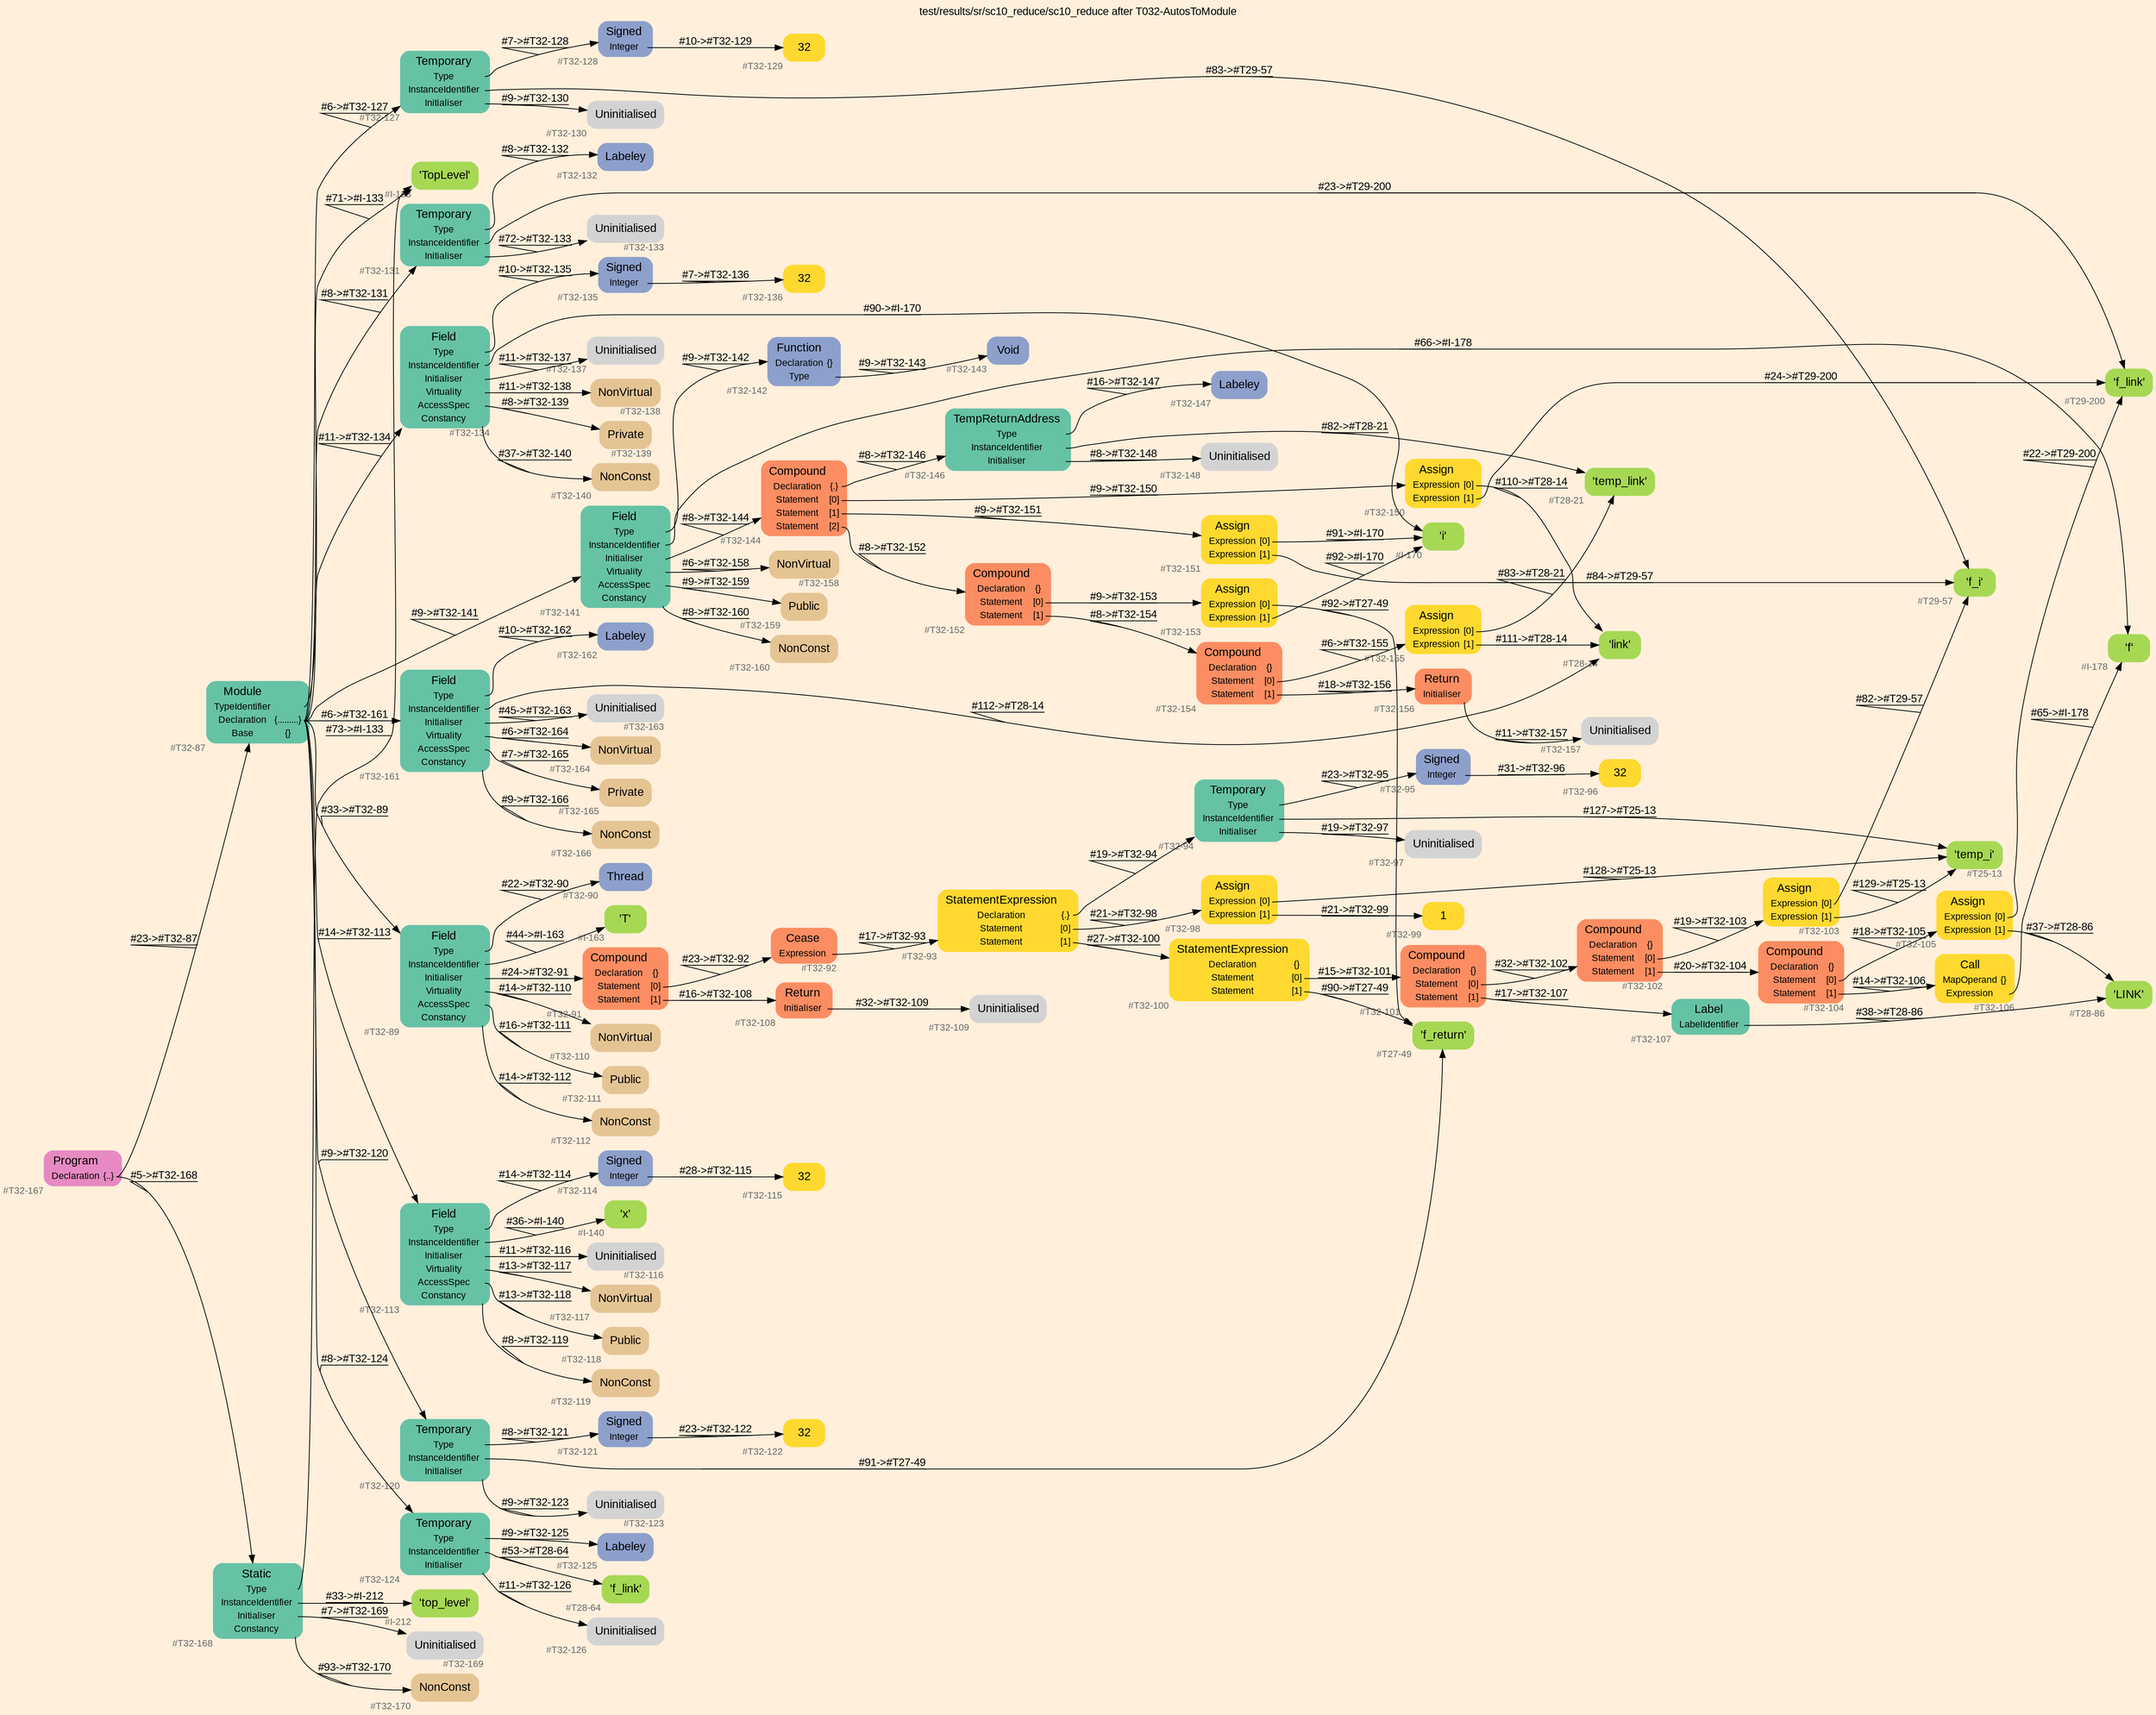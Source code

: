 digraph "test/results/sr/sc10_reduce/sc10_reduce after T032-AutosToModule" {
label = "test/results/sr/sc10_reduce/sc10_reduce after T032-AutosToModule"
labelloc = t
graph [
    rankdir = "LR"
    ranksep = 0.3
    bgcolor = antiquewhite1
    color = black
    fontcolor = black
    fontname = "Arial"
];
node [
    fontname = "Arial"
];
edge [
    fontname = "Arial"
];

// -------------------- node figure --------------------
// -------- block #T32-167 ----------
"#T32-167" [
    fillcolor = "/set28/4"
    xlabel = "#T32-167"
    fontsize = "12"
    fontcolor = grey40
    shape = "plaintext"
    label = <<TABLE BORDER="0" CELLBORDER="0" CELLSPACING="0">
     <TR><TD><FONT COLOR="black" POINT-SIZE="15">Program</FONT></TD></TR>
     <TR><TD><FONT COLOR="black" POINT-SIZE="12">Declaration</FONT></TD><TD PORT="port0"><FONT COLOR="black" POINT-SIZE="12">{..}</FONT></TD></TR>
    </TABLE>>
    style = "rounded,filled"
];

// -------- block #T32-87 ----------
"#T32-87" [
    fillcolor = "/set28/1"
    xlabel = "#T32-87"
    fontsize = "12"
    fontcolor = grey40
    shape = "plaintext"
    label = <<TABLE BORDER="0" CELLBORDER="0" CELLSPACING="0">
     <TR><TD><FONT COLOR="black" POINT-SIZE="15">Module</FONT></TD></TR>
     <TR><TD><FONT COLOR="black" POINT-SIZE="12">TypeIdentifier</FONT></TD><TD PORT="port0"></TD></TR>
     <TR><TD><FONT COLOR="black" POINT-SIZE="12">Declaration</FONT></TD><TD PORT="port1"><FONT COLOR="black" POINT-SIZE="12">{.........}</FONT></TD></TR>
     <TR><TD><FONT COLOR="black" POINT-SIZE="12">Base</FONT></TD><TD PORT="port2"><FONT COLOR="black" POINT-SIZE="12">{}</FONT></TD></TR>
    </TABLE>>
    style = "rounded,filled"
];

// -------- block #I-133 ----------
"#I-133" [
    fillcolor = "/set28/5"
    xlabel = "#I-133"
    fontsize = "12"
    fontcolor = grey40
    shape = "plaintext"
    label = <<TABLE BORDER="0" CELLBORDER="0" CELLSPACING="0">
     <TR><TD><FONT COLOR="black" POINT-SIZE="15">'TopLevel'</FONT></TD></TR>
    </TABLE>>
    style = "rounded,filled"
];

// -------- block #T32-89 ----------
"#T32-89" [
    fillcolor = "/set28/1"
    xlabel = "#T32-89"
    fontsize = "12"
    fontcolor = grey40
    shape = "plaintext"
    label = <<TABLE BORDER="0" CELLBORDER="0" CELLSPACING="0">
     <TR><TD><FONT COLOR="black" POINT-SIZE="15">Field</FONT></TD></TR>
     <TR><TD><FONT COLOR="black" POINT-SIZE="12">Type</FONT></TD><TD PORT="port0"></TD></TR>
     <TR><TD><FONT COLOR="black" POINT-SIZE="12">InstanceIdentifier</FONT></TD><TD PORT="port1"></TD></TR>
     <TR><TD><FONT COLOR="black" POINT-SIZE="12">Initialiser</FONT></TD><TD PORT="port2"></TD></TR>
     <TR><TD><FONT COLOR="black" POINT-SIZE="12">Virtuality</FONT></TD><TD PORT="port3"></TD></TR>
     <TR><TD><FONT COLOR="black" POINT-SIZE="12">AccessSpec</FONT></TD><TD PORT="port4"></TD></TR>
     <TR><TD><FONT COLOR="black" POINT-SIZE="12">Constancy</FONT></TD><TD PORT="port5"></TD></TR>
    </TABLE>>
    style = "rounded,filled"
];

// -------- block #T32-90 ----------
"#T32-90" [
    fillcolor = "/set28/3"
    xlabel = "#T32-90"
    fontsize = "12"
    fontcolor = grey40
    shape = "plaintext"
    label = <<TABLE BORDER="0" CELLBORDER="0" CELLSPACING="0">
     <TR><TD><FONT COLOR="black" POINT-SIZE="15">Thread</FONT></TD></TR>
    </TABLE>>
    style = "rounded,filled"
];

// -------- block #I-163 ----------
"#I-163" [
    fillcolor = "/set28/5"
    xlabel = "#I-163"
    fontsize = "12"
    fontcolor = grey40
    shape = "plaintext"
    label = <<TABLE BORDER="0" CELLBORDER="0" CELLSPACING="0">
     <TR><TD><FONT COLOR="black" POINT-SIZE="15">'T'</FONT></TD></TR>
    </TABLE>>
    style = "rounded,filled"
];

// -------- block #T32-91 ----------
"#T32-91" [
    fillcolor = "/set28/2"
    xlabel = "#T32-91"
    fontsize = "12"
    fontcolor = grey40
    shape = "plaintext"
    label = <<TABLE BORDER="0" CELLBORDER="0" CELLSPACING="0">
     <TR><TD><FONT COLOR="black" POINT-SIZE="15">Compound</FONT></TD></TR>
     <TR><TD><FONT COLOR="black" POINT-SIZE="12">Declaration</FONT></TD><TD PORT="port0"><FONT COLOR="black" POINT-SIZE="12">{}</FONT></TD></TR>
     <TR><TD><FONT COLOR="black" POINT-SIZE="12">Statement</FONT></TD><TD PORT="port1"><FONT COLOR="black" POINT-SIZE="12">[0]</FONT></TD></TR>
     <TR><TD><FONT COLOR="black" POINT-SIZE="12">Statement</FONT></TD><TD PORT="port2"><FONT COLOR="black" POINT-SIZE="12">[1]</FONT></TD></TR>
    </TABLE>>
    style = "rounded,filled"
];

// -------- block #T32-92 ----------
"#T32-92" [
    fillcolor = "/set28/2"
    xlabel = "#T32-92"
    fontsize = "12"
    fontcolor = grey40
    shape = "plaintext"
    label = <<TABLE BORDER="0" CELLBORDER="0" CELLSPACING="0">
     <TR><TD><FONT COLOR="black" POINT-SIZE="15">Cease</FONT></TD></TR>
     <TR><TD><FONT COLOR="black" POINT-SIZE="12">Expression</FONT></TD><TD PORT="port0"></TD></TR>
    </TABLE>>
    style = "rounded,filled"
];

// -------- block #T32-93 ----------
"#T32-93" [
    fillcolor = "/set28/6"
    xlabel = "#T32-93"
    fontsize = "12"
    fontcolor = grey40
    shape = "plaintext"
    label = <<TABLE BORDER="0" CELLBORDER="0" CELLSPACING="0">
     <TR><TD><FONT COLOR="black" POINT-SIZE="15">StatementExpression</FONT></TD></TR>
     <TR><TD><FONT COLOR="black" POINT-SIZE="12">Declaration</FONT></TD><TD PORT="port0"><FONT COLOR="black" POINT-SIZE="12">{.}</FONT></TD></TR>
     <TR><TD><FONT COLOR="black" POINT-SIZE="12">Statement</FONT></TD><TD PORT="port1"><FONT COLOR="black" POINT-SIZE="12">[0]</FONT></TD></TR>
     <TR><TD><FONT COLOR="black" POINT-SIZE="12">Statement</FONT></TD><TD PORT="port2"><FONT COLOR="black" POINT-SIZE="12">[1]</FONT></TD></TR>
    </TABLE>>
    style = "rounded,filled"
];

// -------- block #T32-94 ----------
"#T32-94" [
    fillcolor = "/set28/1"
    xlabel = "#T32-94"
    fontsize = "12"
    fontcolor = grey40
    shape = "plaintext"
    label = <<TABLE BORDER="0" CELLBORDER="0" CELLSPACING="0">
     <TR><TD><FONT COLOR="black" POINT-SIZE="15">Temporary</FONT></TD></TR>
     <TR><TD><FONT COLOR="black" POINT-SIZE="12">Type</FONT></TD><TD PORT="port0"></TD></TR>
     <TR><TD><FONT COLOR="black" POINT-SIZE="12">InstanceIdentifier</FONT></TD><TD PORT="port1"></TD></TR>
     <TR><TD><FONT COLOR="black" POINT-SIZE="12">Initialiser</FONT></TD><TD PORT="port2"></TD></TR>
    </TABLE>>
    style = "rounded,filled"
];

// -------- block #T32-95 ----------
"#T32-95" [
    fillcolor = "/set28/3"
    xlabel = "#T32-95"
    fontsize = "12"
    fontcolor = grey40
    shape = "plaintext"
    label = <<TABLE BORDER="0" CELLBORDER="0" CELLSPACING="0">
     <TR><TD><FONT COLOR="black" POINT-SIZE="15">Signed</FONT></TD></TR>
     <TR><TD><FONT COLOR="black" POINT-SIZE="12">Integer</FONT></TD><TD PORT="port0"></TD></TR>
    </TABLE>>
    style = "rounded,filled"
];

// -------- block #T32-96 ----------
"#T32-96" [
    fillcolor = "/set28/6"
    xlabel = "#T32-96"
    fontsize = "12"
    fontcolor = grey40
    shape = "plaintext"
    label = <<TABLE BORDER="0" CELLBORDER="0" CELLSPACING="0">
     <TR><TD><FONT COLOR="black" POINT-SIZE="15">32</FONT></TD></TR>
    </TABLE>>
    style = "rounded,filled"
];

// -------- block #T25-13 ----------
"#T25-13" [
    fillcolor = "/set28/5"
    xlabel = "#T25-13"
    fontsize = "12"
    fontcolor = grey40
    shape = "plaintext"
    label = <<TABLE BORDER="0" CELLBORDER="0" CELLSPACING="0">
     <TR><TD><FONT COLOR="black" POINT-SIZE="15">'temp_i'</FONT></TD></TR>
    </TABLE>>
    style = "rounded,filled"
];

// -------- block #T32-97 ----------
"#T32-97" [
    xlabel = "#T32-97"
    fontsize = "12"
    fontcolor = grey40
    shape = "plaintext"
    label = <<TABLE BORDER="0" CELLBORDER="0" CELLSPACING="0">
     <TR><TD><FONT COLOR="black" POINT-SIZE="15">Uninitialised</FONT></TD></TR>
    </TABLE>>
    style = "rounded,filled"
];

// -------- block #T32-98 ----------
"#T32-98" [
    fillcolor = "/set28/6"
    xlabel = "#T32-98"
    fontsize = "12"
    fontcolor = grey40
    shape = "plaintext"
    label = <<TABLE BORDER="0" CELLBORDER="0" CELLSPACING="0">
     <TR><TD><FONT COLOR="black" POINT-SIZE="15">Assign</FONT></TD></TR>
     <TR><TD><FONT COLOR="black" POINT-SIZE="12">Expression</FONT></TD><TD PORT="port0"><FONT COLOR="black" POINT-SIZE="12">[0]</FONT></TD></TR>
     <TR><TD><FONT COLOR="black" POINT-SIZE="12">Expression</FONT></TD><TD PORT="port1"><FONT COLOR="black" POINT-SIZE="12">[1]</FONT></TD></TR>
    </TABLE>>
    style = "rounded,filled"
];

// -------- block #T32-99 ----------
"#T32-99" [
    fillcolor = "/set28/6"
    xlabel = "#T32-99"
    fontsize = "12"
    fontcolor = grey40
    shape = "plaintext"
    label = <<TABLE BORDER="0" CELLBORDER="0" CELLSPACING="0">
     <TR><TD><FONT COLOR="black" POINT-SIZE="15">1</FONT></TD></TR>
    </TABLE>>
    style = "rounded,filled"
];

// -------- block #T32-100 ----------
"#T32-100" [
    fillcolor = "/set28/6"
    xlabel = "#T32-100"
    fontsize = "12"
    fontcolor = grey40
    shape = "plaintext"
    label = <<TABLE BORDER="0" CELLBORDER="0" CELLSPACING="0">
     <TR><TD><FONT COLOR="black" POINT-SIZE="15">StatementExpression</FONT></TD></TR>
     <TR><TD><FONT COLOR="black" POINT-SIZE="12">Declaration</FONT></TD><TD PORT="port0"><FONT COLOR="black" POINT-SIZE="12">{}</FONT></TD></TR>
     <TR><TD><FONT COLOR="black" POINT-SIZE="12">Statement</FONT></TD><TD PORT="port1"><FONT COLOR="black" POINT-SIZE="12">[0]</FONT></TD></TR>
     <TR><TD><FONT COLOR="black" POINT-SIZE="12">Statement</FONT></TD><TD PORT="port2"><FONT COLOR="black" POINT-SIZE="12">[1]</FONT></TD></TR>
    </TABLE>>
    style = "rounded,filled"
];

// -------- block #T32-101 ----------
"#T32-101" [
    fillcolor = "/set28/2"
    xlabel = "#T32-101"
    fontsize = "12"
    fontcolor = grey40
    shape = "plaintext"
    label = <<TABLE BORDER="0" CELLBORDER="0" CELLSPACING="0">
     <TR><TD><FONT COLOR="black" POINT-SIZE="15">Compound</FONT></TD></TR>
     <TR><TD><FONT COLOR="black" POINT-SIZE="12">Declaration</FONT></TD><TD PORT="port0"><FONT COLOR="black" POINT-SIZE="12">{}</FONT></TD></TR>
     <TR><TD><FONT COLOR="black" POINT-SIZE="12">Statement</FONT></TD><TD PORT="port1"><FONT COLOR="black" POINT-SIZE="12">[0]</FONT></TD></TR>
     <TR><TD><FONT COLOR="black" POINT-SIZE="12">Statement</FONT></TD><TD PORT="port2"><FONT COLOR="black" POINT-SIZE="12">[1]</FONT></TD></TR>
    </TABLE>>
    style = "rounded,filled"
];

// -------- block #T32-102 ----------
"#T32-102" [
    fillcolor = "/set28/2"
    xlabel = "#T32-102"
    fontsize = "12"
    fontcolor = grey40
    shape = "plaintext"
    label = <<TABLE BORDER="0" CELLBORDER="0" CELLSPACING="0">
     <TR><TD><FONT COLOR="black" POINT-SIZE="15">Compound</FONT></TD></TR>
     <TR><TD><FONT COLOR="black" POINT-SIZE="12">Declaration</FONT></TD><TD PORT="port0"><FONT COLOR="black" POINT-SIZE="12">{}</FONT></TD></TR>
     <TR><TD><FONT COLOR="black" POINT-SIZE="12">Statement</FONT></TD><TD PORT="port1"><FONT COLOR="black" POINT-SIZE="12">[0]</FONT></TD></TR>
     <TR><TD><FONT COLOR="black" POINT-SIZE="12">Statement</FONT></TD><TD PORT="port2"><FONT COLOR="black" POINT-SIZE="12">[1]</FONT></TD></TR>
    </TABLE>>
    style = "rounded,filled"
];

// -------- block #T32-103 ----------
"#T32-103" [
    fillcolor = "/set28/6"
    xlabel = "#T32-103"
    fontsize = "12"
    fontcolor = grey40
    shape = "plaintext"
    label = <<TABLE BORDER="0" CELLBORDER="0" CELLSPACING="0">
     <TR><TD><FONT COLOR="black" POINT-SIZE="15">Assign</FONT></TD></TR>
     <TR><TD><FONT COLOR="black" POINT-SIZE="12">Expression</FONT></TD><TD PORT="port0"><FONT COLOR="black" POINT-SIZE="12">[0]</FONT></TD></TR>
     <TR><TD><FONT COLOR="black" POINT-SIZE="12">Expression</FONT></TD><TD PORT="port1"><FONT COLOR="black" POINT-SIZE="12">[1]</FONT></TD></TR>
    </TABLE>>
    style = "rounded,filled"
];

// -------- block #T29-57 ----------
"#T29-57" [
    fillcolor = "/set28/5"
    xlabel = "#T29-57"
    fontsize = "12"
    fontcolor = grey40
    shape = "plaintext"
    label = <<TABLE BORDER="0" CELLBORDER="0" CELLSPACING="0">
     <TR><TD><FONT COLOR="black" POINT-SIZE="15">'f_i'</FONT></TD></TR>
    </TABLE>>
    style = "rounded,filled"
];

// -------- block #T32-104 ----------
"#T32-104" [
    fillcolor = "/set28/2"
    xlabel = "#T32-104"
    fontsize = "12"
    fontcolor = grey40
    shape = "plaintext"
    label = <<TABLE BORDER="0" CELLBORDER="0" CELLSPACING="0">
     <TR><TD><FONT COLOR="black" POINT-SIZE="15">Compound</FONT></TD></TR>
     <TR><TD><FONT COLOR="black" POINT-SIZE="12">Declaration</FONT></TD><TD PORT="port0"><FONT COLOR="black" POINT-SIZE="12">{}</FONT></TD></TR>
     <TR><TD><FONT COLOR="black" POINT-SIZE="12">Statement</FONT></TD><TD PORT="port1"><FONT COLOR="black" POINT-SIZE="12">[0]</FONT></TD></TR>
     <TR><TD><FONT COLOR="black" POINT-SIZE="12">Statement</FONT></TD><TD PORT="port2"><FONT COLOR="black" POINT-SIZE="12">[1]</FONT></TD></TR>
    </TABLE>>
    style = "rounded,filled"
];

// -------- block #T32-105 ----------
"#T32-105" [
    fillcolor = "/set28/6"
    xlabel = "#T32-105"
    fontsize = "12"
    fontcolor = grey40
    shape = "plaintext"
    label = <<TABLE BORDER="0" CELLBORDER="0" CELLSPACING="0">
     <TR><TD><FONT COLOR="black" POINT-SIZE="15">Assign</FONT></TD></TR>
     <TR><TD><FONT COLOR="black" POINT-SIZE="12">Expression</FONT></TD><TD PORT="port0"><FONT COLOR="black" POINT-SIZE="12">[0]</FONT></TD></TR>
     <TR><TD><FONT COLOR="black" POINT-SIZE="12">Expression</FONT></TD><TD PORT="port1"><FONT COLOR="black" POINT-SIZE="12">[1]</FONT></TD></TR>
    </TABLE>>
    style = "rounded,filled"
];

// -------- block #T29-200 ----------
"#T29-200" [
    fillcolor = "/set28/5"
    xlabel = "#T29-200"
    fontsize = "12"
    fontcolor = grey40
    shape = "plaintext"
    label = <<TABLE BORDER="0" CELLBORDER="0" CELLSPACING="0">
     <TR><TD><FONT COLOR="black" POINT-SIZE="15">'f_link'</FONT></TD></TR>
    </TABLE>>
    style = "rounded,filled"
];

// -------- block #T28-86 ----------
"#T28-86" [
    fillcolor = "/set28/5"
    xlabel = "#T28-86"
    fontsize = "12"
    fontcolor = grey40
    shape = "plaintext"
    label = <<TABLE BORDER="0" CELLBORDER="0" CELLSPACING="0">
     <TR><TD><FONT COLOR="black" POINT-SIZE="15">'LINK'</FONT></TD></TR>
    </TABLE>>
    style = "rounded,filled"
];

// -------- block #T32-106 ----------
"#T32-106" [
    fillcolor = "/set28/6"
    xlabel = "#T32-106"
    fontsize = "12"
    fontcolor = grey40
    shape = "plaintext"
    label = <<TABLE BORDER="0" CELLBORDER="0" CELLSPACING="0">
     <TR><TD><FONT COLOR="black" POINT-SIZE="15">Call</FONT></TD></TR>
     <TR><TD><FONT COLOR="black" POINT-SIZE="12">MapOperand</FONT></TD><TD PORT="port0"><FONT COLOR="black" POINT-SIZE="12">{}</FONT></TD></TR>
     <TR><TD><FONT COLOR="black" POINT-SIZE="12">Expression</FONT></TD><TD PORT="port1"></TD></TR>
    </TABLE>>
    style = "rounded,filled"
];

// -------- block #I-178 ----------
"#I-178" [
    fillcolor = "/set28/5"
    xlabel = "#I-178"
    fontsize = "12"
    fontcolor = grey40
    shape = "plaintext"
    label = <<TABLE BORDER="0" CELLBORDER="0" CELLSPACING="0">
     <TR><TD><FONT COLOR="black" POINT-SIZE="15">'f'</FONT></TD></TR>
    </TABLE>>
    style = "rounded,filled"
];

// -------- block #T32-107 ----------
"#T32-107" [
    fillcolor = "/set28/1"
    xlabel = "#T32-107"
    fontsize = "12"
    fontcolor = grey40
    shape = "plaintext"
    label = <<TABLE BORDER="0" CELLBORDER="0" CELLSPACING="0">
     <TR><TD><FONT COLOR="black" POINT-SIZE="15">Label</FONT></TD></TR>
     <TR><TD><FONT COLOR="black" POINT-SIZE="12">LabelIdentifier</FONT></TD><TD PORT="port0"></TD></TR>
    </TABLE>>
    style = "rounded,filled"
];

// -------- block #T27-49 ----------
"#T27-49" [
    fillcolor = "/set28/5"
    xlabel = "#T27-49"
    fontsize = "12"
    fontcolor = grey40
    shape = "plaintext"
    label = <<TABLE BORDER="0" CELLBORDER="0" CELLSPACING="0">
     <TR><TD><FONT COLOR="black" POINT-SIZE="15">'f_return'</FONT></TD></TR>
    </TABLE>>
    style = "rounded,filled"
];

// -------- block #T32-108 ----------
"#T32-108" [
    fillcolor = "/set28/2"
    xlabel = "#T32-108"
    fontsize = "12"
    fontcolor = grey40
    shape = "plaintext"
    label = <<TABLE BORDER="0" CELLBORDER="0" CELLSPACING="0">
     <TR><TD><FONT COLOR="black" POINT-SIZE="15">Return</FONT></TD></TR>
     <TR><TD><FONT COLOR="black" POINT-SIZE="12">Initialiser</FONT></TD><TD PORT="port0"></TD></TR>
    </TABLE>>
    style = "rounded,filled"
];

// -------- block #T32-109 ----------
"#T32-109" [
    xlabel = "#T32-109"
    fontsize = "12"
    fontcolor = grey40
    shape = "plaintext"
    label = <<TABLE BORDER="0" CELLBORDER="0" CELLSPACING="0">
     <TR><TD><FONT COLOR="black" POINT-SIZE="15">Uninitialised</FONT></TD></TR>
    </TABLE>>
    style = "rounded,filled"
];

// -------- block #T32-110 ----------
"#T32-110" [
    fillcolor = "/set28/7"
    xlabel = "#T32-110"
    fontsize = "12"
    fontcolor = grey40
    shape = "plaintext"
    label = <<TABLE BORDER="0" CELLBORDER="0" CELLSPACING="0">
     <TR><TD><FONT COLOR="black" POINT-SIZE="15">NonVirtual</FONT></TD></TR>
    </TABLE>>
    style = "rounded,filled"
];

// -------- block #T32-111 ----------
"#T32-111" [
    fillcolor = "/set28/7"
    xlabel = "#T32-111"
    fontsize = "12"
    fontcolor = grey40
    shape = "plaintext"
    label = <<TABLE BORDER="0" CELLBORDER="0" CELLSPACING="0">
     <TR><TD><FONT COLOR="black" POINT-SIZE="15">Public</FONT></TD></TR>
    </TABLE>>
    style = "rounded,filled"
];

// -------- block #T32-112 ----------
"#T32-112" [
    fillcolor = "/set28/7"
    xlabel = "#T32-112"
    fontsize = "12"
    fontcolor = grey40
    shape = "plaintext"
    label = <<TABLE BORDER="0" CELLBORDER="0" CELLSPACING="0">
     <TR><TD><FONT COLOR="black" POINT-SIZE="15">NonConst</FONT></TD></TR>
    </TABLE>>
    style = "rounded,filled"
];

// -------- block #T32-113 ----------
"#T32-113" [
    fillcolor = "/set28/1"
    xlabel = "#T32-113"
    fontsize = "12"
    fontcolor = grey40
    shape = "plaintext"
    label = <<TABLE BORDER="0" CELLBORDER="0" CELLSPACING="0">
     <TR><TD><FONT COLOR="black" POINT-SIZE="15">Field</FONT></TD></TR>
     <TR><TD><FONT COLOR="black" POINT-SIZE="12">Type</FONT></TD><TD PORT="port0"></TD></TR>
     <TR><TD><FONT COLOR="black" POINT-SIZE="12">InstanceIdentifier</FONT></TD><TD PORT="port1"></TD></TR>
     <TR><TD><FONT COLOR="black" POINT-SIZE="12">Initialiser</FONT></TD><TD PORT="port2"></TD></TR>
     <TR><TD><FONT COLOR="black" POINT-SIZE="12">Virtuality</FONT></TD><TD PORT="port3"></TD></TR>
     <TR><TD><FONT COLOR="black" POINT-SIZE="12">AccessSpec</FONT></TD><TD PORT="port4"></TD></TR>
     <TR><TD><FONT COLOR="black" POINT-SIZE="12">Constancy</FONT></TD><TD PORT="port5"></TD></TR>
    </TABLE>>
    style = "rounded,filled"
];

// -------- block #T32-114 ----------
"#T32-114" [
    fillcolor = "/set28/3"
    xlabel = "#T32-114"
    fontsize = "12"
    fontcolor = grey40
    shape = "plaintext"
    label = <<TABLE BORDER="0" CELLBORDER="0" CELLSPACING="0">
     <TR><TD><FONT COLOR="black" POINT-SIZE="15">Signed</FONT></TD></TR>
     <TR><TD><FONT COLOR="black" POINT-SIZE="12">Integer</FONT></TD><TD PORT="port0"></TD></TR>
    </TABLE>>
    style = "rounded,filled"
];

// -------- block #T32-115 ----------
"#T32-115" [
    fillcolor = "/set28/6"
    xlabel = "#T32-115"
    fontsize = "12"
    fontcolor = grey40
    shape = "plaintext"
    label = <<TABLE BORDER="0" CELLBORDER="0" CELLSPACING="0">
     <TR><TD><FONT COLOR="black" POINT-SIZE="15">32</FONT></TD></TR>
    </TABLE>>
    style = "rounded,filled"
];

// -------- block #I-140 ----------
"#I-140" [
    fillcolor = "/set28/5"
    xlabel = "#I-140"
    fontsize = "12"
    fontcolor = grey40
    shape = "plaintext"
    label = <<TABLE BORDER="0" CELLBORDER="0" CELLSPACING="0">
     <TR><TD><FONT COLOR="black" POINT-SIZE="15">'x'</FONT></TD></TR>
    </TABLE>>
    style = "rounded,filled"
];

// -------- block #T32-116 ----------
"#T32-116" [
    xlabel = "#T32-116"
    fontsize = "12"
    fontcolor = grey40
    shape = "plaintext"
    label = <<TABLE BORDER="0" CELLBORDER="0" CELLSPACING="0">
     <TR><TD><FONT COLOR="black" POINT-SIZE="15">Uninitialised</FONT></TD></TR>
    </TABLE>>
    style = "rounded,filled"
];

// -------- block #T32-117 ----------
"#T32-117" [
    fillcolor = "/set28/7"
    xlabel = "#T32-117"
    fontsize = "12"
    fontcolor = grey40
    shape = "plaintext"
    label = <<TABLE BORDER="0" CELLBORDER="0" CELLSPACING="0">
     <TR><TD><FONT COLOR="black" POINT-SIZE="15">NonVirtual</FONT></TD></TR>
    </TABLE>>
    style = "rounded,filled"
];

// -------- block #T32-118 ----------
"#T32-118" [
    fillcolor = "/set28/7"
    xlabel = "#T32-118"
    fontsize = "12"
    fontcolor = grey40
    shape = "plaintext"
    label = <<TABLE BORDER="0" CELLBORDER="0" CELLSPACING="0">
     <TR><TD><FONT COLOR="black" POINT-SIZE="15">Public</FONT></TD></TR>
    </TABLE>>
    style = "rounded,filled"
];

// -------- block #T32-119 ----------
"#T32-119" [
    fillcolor = "/set28/7"
    xlabel = "#T32-119"
    fontsize = "12"
    fontcolor = grey40
    shape = "plaintext"
    label = <<TABLE BORDER="0" CELLBORDER="0" CELLSPACING="0">
     <TR><TD><FONT COLOR="black" POINT-SIZE="15">NonConst</FONT></TD></TR>
    </TABLE>>
    style = "rounded,filled"
];

// -------- block #T32-120 ----------
"#T32-120" [
    fillcolor = "/set28/1"
    xlabel = "#T32-120"
    fontsize = "12"
    fontcolor = grey40
    shape = "plaintext"
    label = <<TABLE BORDER="0" CELLBORDER="0" CELLSPACING="0">
     <TR><TD><FONT COLOR="black" POINT-SIZE="15">Temporary</FONT></TD></TR>
     <TR><TD><FONT COLOR="black" POINT-SIZE="12">Type</FONT></TD><TD PORT="port0"></TD></TR>
     <TR><TD><FONT COLOR="black" POINT-SIZE="12">InstanceIdentifier</FONT></TD><TD PORT="port1"></TD></TR>
     <TR><TD><FONT COLOR="black" POINT-SIZE="12">Initialiser</FONT></TD><TD PORT="port2"></TD></TR>
    </TABLE>>
    style = "rounded,filled"
];

// -------- block #T32-121 ----------
"#T32-121" [
    fillcolor = "/set28/3"
    xlabel = "#T32-121"
    fontsize = "12"
    fontcolor = grey40
    shape = "plaintext"
    label = <<TABLE BORDER="0" CELLBORDER="0" CELLSPACING="0">
     <TR><TD><FONT COLOR="black" POINT-SIZE="15">Signed</FONT></TD></TR>
     <TR><TD><FONT COLOR="black" POINT-SIZE="12">Integer</FONT></TD><TD PORT="port0"></TD></TR>
    </TABLE>>
    style = "rounded,filled"
];

// -------- block #T32-122 ----------
"#T32-122" [
    fillcolor = "/set28/6"
    xlabel = "#T32-122"
    fontsize = "12"
    fontcolor = grey40
    shape = "plaintext"
    label = <<TABLE BORDER="0" CELLBORDER="0" CELLSPACING="0">
     <TR><TD><FONT COLOR="black" POINT-SIZE="15">32</FONT></TD></TR>
    </TABLE>>
    style = "rounded,filled"
];

// -------- block #T32-123 ----------
"#T32-123" [
    xlabel = "#T32-123"
    fontsize = "12"
    fontcolor = grey40
    shape = "plaintext"
    label = <<TABLE BORDER="0" CELLBORDER="0" CELLSPACING="0">
     <TR><TD><FONT COLOR="black" POINT-SIZE="15">Uninitialised</FONT></TD></TR>
    </TABLE>>
    style = "rounded,filled"
];

// -------- block #T32-124 ----------
"#T32-124" [
    fillcolor = "/set28/1"
    xlabel = "#T32-124"
    fontsize = "12"
    fontcolor = grey40
    shape = "plaintext"
    label = <<TABLE BORDER="0" CELLBORDER="0" CELLSPACING="0">
     <TR><TD><FONT COLOR="black" POINT-SIZE="15">Temporary</FONT></TD></TR>
     <TR><TD><FONT COLOR="black" POINT-SIZE="12">Type</FONT></TD><TD PORT="port0"></TD></TR>
     <TR><TD><FONT COLOR="black" POINT-SIZE="12">InstanceIdentifier</FONT></TD><TD PORT="port1"></TD></TR>
     <TR><TD><FONT COLOR="black" POINT-SIZE="12">Initialiser</FONT></TD><TD PORT="port2"></TD></TR>
    </TABLE>>
    style = "rounded,filled"
];

// -------- block #T32-125 ----------
"#T32-125" [
    fillcolor = "/set28/3"
    xlabel = "#T32-125"
    fontsize = "12"
    fontcolor = grey40
    shape = "plaintext"
    label = <<TABLE BORDER="0" CELLBORDER="0" CELLSPACING="0">
     <TR><TD><FONT COLOR="black" POINT-SIZE="15">Labeley</FONT></TD></TR>
    </TABLE>>
    style = "rounded,filled"
];

// -------- block #T28-64 ----------
"#T28-64" [
    fillcolor = "/set28/5"
    xlabel = "#T28-64"
    fontsize = "12"
    fontcolor = grey40
    shape = "plaintext"
    label = <<TABLE BORDER="0" CELLBORDER="0" CELLSPACING="0">
     <TR><TD><FONT COLOR="black" POINT-SIZE="15">'f_link'</FONT></TD></TR>
    </TABLE>>
    style = "rounded,filled"
];

// -------- block #T32-126 ----------
"#T32-126" [
    xlabel = "#T32-126"
    fontsize = "12"
    fontcolor = grey40
    shape = "plaintext"
    label = <<TABLE BORDER="0" CELLBORDER="0" CELLSPACING="0">
     <TR><TD><FONT COLOR="black" POINT-SIZE="15">Uninitialised</FONT></TD></TR>
    </TABLE>>
    style = "rounded,filled"
];

// -------- block #T32-127 ----------
"#T32-127" [
    fillcolor = "/set28/1"
    xlabel = "#T32-127"
    fontsize = "12"
    fontcolor = grey40
    shape = "plaintext"
    label = <<TABLE BORDER="0" CELLBORDER="0" CELLSPACING="0">
     <TR><TD><FONT COLOR="black" POINT-SIZE="15">Temporary</FONT></TD></TR>
     <TR><TD><FONT COLOR="black" POINT-SIZE="12">Type</FONT></TD><TD PORT="port0"></TD></TR>
     <TR><TD><FONT COLOR="black" POINT-SIZE="12">InstanceIdentifier</FONT></TD><TD PORT="port1"></TD></TR>
     <TR><TD><FONT COLOR="black" POINT-SIZE="12">Initialiser</FONT></TD><TD PORT="port2"></TD></TR>
    </TABLE>>
    style = "rounded,filled"
];

// -------- block #T32-128 ----------
"#T32-128" [
    fillcolor = "/set28/3"
    xlabel = "#T32-128"
    fontsize = "12"
    fontcolor = grey40
    shape = "plaintext"
    label = <<TABLE BORDER="0" CELLBORDER="0" CELLSPACING="0">
     <TR><TD><FONT COLOR="black" POINT-SIZE="15">Signed</FONT></TD></TR>
     <TR><TD><FONT COLOR="black" POINT-SIZE="12">Integer</FONT></TD><TD PORT="port0"></TD></TR>
    </TABLE>>
    style = "rounded,filled"
];

// -------- block #T32-129 ----------
"#T32-129" [
    fillcolor = "/set28/6"
    xlabel = "#T32-129"
    fontsize = "12"
    fontcolor = grey40
    shape = "plaintext"
    label = <<TABLE BORDER="0" CELLBORDER="0" CELLSPACING="0">
     <TR><TD><FONT COLOR="black" POINT-SIZE="15">32</FONT></TD></TR>
    </TABLE>>
    style = "rounded,filled"
];

// -------- block #T32-130 ----------
"#T32-130" [
    xlabel = "#T32-130"
    fontsize = "12"
    fontcolor = grey40
    shape = "plaintext"
    label = <<TABLE BORDER="0" CELLBORDER="0" CELLSPACING="0">
     <TR><TD><FONT COLOR="black" POINT-SIZE="15">Uninitialised</FONT></TD></TR>
    </TABLE>>
    style = "rounded,filled"
];

// -------- block #T32-131 ----------
"#T32-131" [
    fillcolor = "/set28/1"
    xlabel = "#T32-131"
    fontsize = "12"
    fontcolor = grey40
    shape = "plaintext"
    label = <<TABLE BORDER="0" CELLBORDER="0" CELLSPACING="0">
     <TR><TD><FONT COLOR="black" POINT-SIZE="15">Temporary</FONT></TD></TR>
     <TR><TD><FONT COLOR="black" POINT-SIZE="12">Type</FONT></TD><TD PORT="port0"></TD></TR>
     <TR><TD><FONT COLOR="black" POINT-SIZE="12">InstanceIdentifier</FONT></TD><TD PORT="port1"></TD></TR>
     <TR><TD><FONT COLOR="black" POINT-SIZE="12">Initialiser</FONT></TD><TD PORT="port2"></TD></TR>
    </TABLE>>
    style = "rounded,filled"
];

// -------- block #T32-132 ----------
"#T32-132" [
    fillcolor = "/set28/3"
    xlabel = "#T32-132"
    fontsize = "12"
    fontcolor = grey40
    shape = "plaintext"
    label = <<TABLE BORDER="0" CELLBORDER="0" CELLSPACING="0">
     <TR><TD><FONT COLOR="black" POINT-SIZE="15">Labeley</FONT></TD></TR>
    </TABLE>>
    style = "rounded,filled"
];

// -------- block #T32-133 ----------
"#T32-133" [
    xlabel = "#T32-133"
    fontsize = "12"
    fontcolor = grey40
    shape = "plaintext"
    label = <<TABLE BORDER="0" CELLBORDER="0" CELLSPACING="0">
     <TR><TD><FONT COLOR="black" POINT-SIZE="15">Uninitialised</FONT></TD></TR>
    </TABLE>>
    style = "rounded,filled"
];

// -------- block #T32-134 ----------
"#T32-134" [
    fillcolor = "/set28/1"
    xlabel = "#T32-134"
    fontsize = "12"
    fontcolor = grey40
    shape = "plaintext"
    label = <<TABLE BORDER="0" CELLBORDER="0" CELLSPACING="0">
     <TR><TD><FONT COLOR="black" POINT-SIZE="15">Field</FONT></TD></TR>
     <TR><TD><FONT COLOR="black" POINT-SIZE="12">Type</FONT></TD><TD PORT="port0"></TD></TR>
     <TR><TD><FONT COLOR="black" POINT-SIZE="12">InstanceIdentifier</FONT></TD><TD PORT="port1"></TD></TR>
     <TR><TD><FONT COLOR="black" POINT-SIZE="12">Initialiser</FONT></TD><TD PORT="port2"></TD></TR>
     <TR><TD><FONT COLOR="black" POINT-SIZE="12">Virtuality</FONT></TD><TD PORT="port3"></TD></TR>
     <TR><TD><FONT COLOR="black" POINT-SIZE="12">AccessSpec</FONT></TD><TD PORT="port4"></TD></TR>
     <TR><TD><FONT COLOR="black" POINT-SIZE="12">Constancy</FONT></TD><TD PORT="port5"></TD></TR>
    </TABLE>>
    style = "rounded,filled"
];

// -------- block #T32-135 ----------
"#T32-135" [
    fillcolor = "/set28/3"
    xlabel = "#T32-135"
    fontsize = "12"
    fontcolor = grey40
    shape = "plaintext"
    label = <<TABLE BORDER="0" CELLBORDER="0" CELLSPACING="0">
     <TR><TD><FONT COLOR="black" POINT-SIZE="15">Signed</FONT></TD></TR>
     <TR><TD><FONT COLOR="black" POINT-SIZE="12">Integer</FONT></TD><TD PORT="port0"></TD></TR>
    </TABLE>>
    style = "rounded,filled"
];

// -------- block #T32-136 ----------
"#T32-136" [
    fillcolor = "/set28/6"
    xlabel = "#T32-136"
    fontsize = "12"
    fontcolor = grey40
    shape = "plaintext"
    label = <<TABLE BORDER="0" CELLBORDER="0" CELLSPACING="0">
     <TR><TD><FONT COLOR="black" POINT-SIZE="15">32</FONT></TD></TR>
    </TABLE>>
    style = "rounded,filled"
];

// -------- block #I-170 ----------
"#I-170" [
    fillcolor = "/set28/5"
    xlabel = "#I-170"
    fontsize = "12"
    fontcolor = grey40
    shape = "plaintext"
    label = <<TABLE BORDER="0" CELLBORDER="0" CELLSPACING="0">
     <TR><TD><FONT COLOR="black" POINT-SIZE="15">'i'</FONT></TD></TR>
    </TABLE>>
    style = "rounded,filled"
];

// -------- block #T32-137 ----------
"#T32-137" [
    xlabel = "#T32-137"
    fontsize = "12"
    fontcolor = grey40
    shape = "plaintext"
    label = <<TABLE BORDER="0" CELLBORDER="0" CELLSPACING="0">
     <TR><TD><FONT COLOR="black" POINT-SIZE="15">Uninitialised</FONT></TD></TR>
    </TABLE>>
    style = "rounded,filled"
];

// -------- block #T32-138 ----------
"#T32-138" [
    fillcolor = "/set28/7"
    xlabel = "#T32-138"
    fontsize = "12"
    fontcolor = grey40
    shape = "plaintext"
    label = <<TABLE BORDER="0" CELLBORDER="0" CELLSPACING="0">
     <TR><TD><FONT COLOR="black" POINT-SIZE="15">NonVirtual</FONT></TD></TR>
    </TABLE>>
    style = "rounded,filled"
];

// -------- block #T32-139 ----------
"#T32-139" [
    fillcolor = "/set28/7"
    xlabel = "#T32-139"
    fontsize = "12"
    fontcolor = grey40
    shape = "plaintext"
    label = <<TABLE BORDER="0" CELLBORDER="0" CELLSPACING="0">
     <TR><TD><FONT COLOR="black" POINT-SIZE="15">Private</FONT></TD></TR>
    </TABLE>>
    style = "rounded,filled"
];

// -------- block #T32-140 ----------
"#T32-140" [
    fillcolor = "/set28/7"
    xlabel = "#T32-140"
    fontsize = "12"
    fontcolor = grey40
    shape = "plaintext"
    label = <<TABLE BORDER="0" CELLBORDER="0" CELLSPACING="0">
     <TR><TD><FONT COLOR="black" POINT-SIZE="15">NonConst</FONT></TD></TR>
    </TABLE>>
    style = "rounded,filled"
];

// -------- block #T32-141 ----------
"#T32-141" [
    fillcolor = "/set28/1"
    xlabel = "#T32-141"
    fontsize = "12"
    fontcolor = grey40
    shape = "plaintext"
    label = <<TABLE BORDER="0" CELLBORDER="0" CELLSPACING="0">
     <TR><TD><FONT COLOR="black" POINT-SIZE="15">Field</FONT></TD></TR>
     <TR><TD><FONT COLOR="black" POINT-SIZE="12">Type</FONT></TD><TD PORT="port0"></TD></TR>
     <TR><TD><FONT COLOR="black" POINT-SIZE="12">InstanceIdentifier</FONT></TD><TD PORT="port1"></TD></TR>
     <TR><TD><FONT COLOR="black" POINT-SIZE="12">Initialiser</FONT></TD><TD PORT="port2"></TD></TR>
     <TR><TD><FONT COLOR="black" POINT-SIZE="12">Virtuality</FONT></TD><TD PORT="port3"></TD></TR>
     <TR><TD><FONT COLOR="black" POINT-SIZE="12">AccessSpec</FONT></TD><TD PORT="port4"></TD></TR>
     <TR><TD><FONT COLOR="black" POINT-SIZE="12">Constancy</FONT></TD><TD PORT="port5"></TD></TR>
    </TABLE>>
    style = "rounded,filled"
];

// -------- block #T32-142 ----------
"#T32-142" [
    fillcolor = "/set28/3"
    xlabel = "#T32-142"
    fontsize = "12"
    fontcolor = grey40
    shape = "plaintext"
    label = <<TABLE BORDER="0" CELLBORDER="0" CELLSPACING="0">
     <TR><TD><FONT COLOR="black" POINT-SIZE="15">Function</FONT></TD></TR>
     <TR><TD><FONT COLOR="black" POINT-SIZE="12">Declaration</FONT></TD><TD PORT="port0"><FONT COLOR="black" POINT-SIZE="12">{}</FONT></TD></TR>
     <TR><TD><FONT COLOR="black" POINT-SIZE="12">Type</FONT></TD><TD PORT="port1"></TD></TR>
    </TABLE>>
    style = "rounded,filled"
];

// -------- block #T32-143 ----------
"#T32-143" [
    fillcolor = "/set28/3"
    xlabel = "#T32-143"
    fontsize = "12"
    fontcolor = grey40
    shape = "plaintext"
    label = <<TABLE BORDER="0" CELLBORDER="0" CELLSPACING="0">
     <TR><TD><FONT COLOR="black" POINT-SIZE="15">Void</FONT></TD></TR>
    </TABLE>>
    style = "rounded,filled"
];

// -------- block #T32-144 ----------
"#T32-144" [
    fillcolor = "/set28/2"
    xlabel = "#T32-144"
    fontsize = "12"
    fontcolor = grey40
    shape = "plaintext"
    label = <<TABLE BORDER="0" CELLBORDER="0" CELLSPACING="0">
     <TR><TD><FONT COLOR="black" POINT-SIZE="15">Compound</FONT></TD></TR>
     <TR><TD><FONT COLOR="black" POINT-SIZE="12">Declaration</FONT></TD><TD PORT="port0"><FONT COLOR="black" POINT-SIZE="12">{.}</FONT></TD></TR>
     <TR><TD><FONT COLOR="black" POINT-SIZE="12">Statement</FONT></TD><TD PORT="port1"><FONT COLOR="black" POINT-SIZE="12">[0]</FONT></TD></TR>
     <TR><TD><FONT COLOR="black" POINT-SIZE="12">Statement</FONT></TD><TD PORT="port2"><FONT COLOR="black" POINT-SIZE="12">[1]</FONT></TD></TR>
     <TR><TD><FONT COLOR="black" POINT-SIZE="12">Statement</FONT></TD><TD PORT="port3"><FONT COLOR="black" POINT-SIZE="12">[2]</FONT></TD></TR>
    </TABLE>>
    style = "rounded,filled"
];

// -------- block #T32-146 ----------
"#T32-146" [
    fillcolor = "/set28/1"
    xlabel = "#T32-146"
    fontsize = "12"
    fontcolor = grey40
    shape = "plaintext"
    label = <<TABLE BORDER="0" CELLBORDER="0" CELLSPACING="0">
     <TR><TD><FONT COLOR="black" POINT-SIZE="15">TempReturnAddress</FONT></TD></TR>
     <TR><TD><FONT COLOR="black" POINT-SIZE="12">Type</FONT></TD><TD PORT="port0"></TD></TR>
     <TR><TD><FONT COLOR="black" POINT-SIZE="12">InstanceIdentifier</FONT></TD><TD PORT="port1"></TD></TR>
     <TR><TD><FONT COLOR="black" POINT-SIZE="12">Initialiser</FONT></TD><TD PORT="port2"></TD></TR>
    </TABLE>>
    style = "rounded,filled"
];

// -------- block #T32-147 ----------
"#T32-147" [
    fillcolor = "/set28/3"
    xlabel = "#T32-147"
    fontsize = "12"
    fontcolor = grey40
    shape = "plaintext"
    label = <<TABLE BORDER="0" CELLBORDER="0" CELLSPACING="0">
     <TR><TD><FONT COLOR="black" POINT-SIZE="15">Labeley</FONT></TD></TR>
    </TABLE>>
    style = "rounded,filled"
];

// -------- block #T28-21 ----------
"#T28-21" [
    fillcolor = "/set28/5"
    xlabel = "#T28-21"
    fontsize = "12"
    fontcolor = grey40
    shape = "plaintext"
    label = <<TABLE BORDER="0" CELLBORDER="0" CELLSPACING="0">
     <TR><TD><FONT COLOR="black" POINT-SIZE="15">'temp_link'</FONT></TD></TR>
    </TABLE>>
    style = "rounded,filled"
];

// -------- block #T32-148 ----------
"#T32-148" [
    xlabel = "#T32-148"
    fontsize = "12"
    fontcolor = grey40
    shape = "plaintext"
    label = <<TABLE BORDER="0" CELLBORDER="0" CELLSPACING="0">
     <TR><TD><FONT COLOR="black" POINT-SIZE="15">Uninitialised</FONT></TD></TR>
    </TABLE>>
    style = "rounded,filled"
];

// -------- block #T32-150 ----------
"#T32-150" [
    fillcolor = "/set28/6"
    xlabel = "#T32-150"
    fontsize = "12"
    fontcolor = grey40
    shape = "plaintext"
    label = <<TABLE BORDER="0" CELLBORDER="0" CELLSPACING="0">
     <TR><TD><FONT COLOR="black" POINT-SIZE="15">Assign</FONT></TD></TR>
     <TR><TD><FONT COLOR="black" POINT-SIZE="12">Expression</FONT></TD><TD PORT="port0"><FONT COLOR="black" POINT-SIZE="12">[0]</FONT></TD></TR>
     <TR><TD><FONT COLOR="black" POINT-SIZE="12">Expression</FONT></TD><TD PORT="port1"><FONT COLOR="black" POINT-SIZE="12">[1]</FONT></TD></TR>
    </TABLE>>
    style = "rounded,filled"
];

// -------- block #T28-14 ----------
"#T28-14" [
    fillcolor = "/set28/5"
    xlabel = "#T28-14"
    fontsize = "12"
    fontcolor = grey40
    shape = "plaintext"
    label = <<TABLE BORDER="0" CELLBORDER="0" CELLSPACING="0">
     <TR><TD><FONT COLOR="black" POINT-SIZE="15">'link'</FONT></TD></TR>
    </TABLE>>
    style = "rounded,filled"
];

// -------- block #T32-151 ----------
"#T32-151" [
    fillcolor = "/set28/6"
    xlabel = "#T32-151"
    fontsize = "12"
    fontcolor = grey40
    shape = "plaintext"
    label = <<TABLE BORDER="0" CELLBORDER="0" CELLSPACING="0">
     <TR><TD><FONT COLOR="black" POINT-SIZE="15">Assign</FONT></TD></TR>
     <TR><TD><FONT COLOR="black" POINT-SIZE="12">Expression</FONT></TD><TD PORT="port0"><FONT COLOR="black" POINT-SIZE="12">[0]</FONT></TD></TR>
     <TR><TD><FONT COLOR="black" POINT-SIZE="12">Expression</FONT></TD><TD PORT="port1"><FONT COLOR="black" POINT-SIZE="12">[1]</FONT></TD></TR>
    </TABLE>>
    style = "rounded,filled"
];

// -------- block #T32-152 ----------
"#T32-152" [
    fillcolor = "/set28/2"
    xlabel = "#T32-152"
    fontsize = "12"
    fontcolor = grey40
    shape = "plaintext"
    label = <<TABLE BORDER="0" CELLBORDER="0" CELLSPACING="0">
     <TR><TD><FONT COLOR="black" POINT-SIZE="15">Compound</FONT></TD></TR>
     <TR><TD><FONT COLOR="black" POINT-SIZE="12">Declaration</FONT></TD><TD PORT="port0"><FONT COLOR="black" POINT-SIZE="12">{}</FONT></TD></TR>
     <TR><TD><FONT COLOR="black" POINT-SIZE="12">Statement</FONT></TD><TD PORT="port1"><FONT COLOR="black" POINT-SIZE="12">[0]</FONT></TD></TR>
     <TR><TD><FONT COLOR="black" POINT-SIZE="12">Statement</FONT></TD><TD PORT="port2"><FONT COLOR="black" POINT-SIZE="12">[1]</FONT></TD></TR>
    </TABLE>>
    style = "rounded,filled"
];

// -------- block #T32-153 ----------
"#T32-153" [
    fillcolor = "/set28/6"
    xlabel = "#T32-153"
    fontsize = "12"
    fontcolor = grey40
    shape = "plaintext"
    label = <<TABLE BORDER="0" CELLBORDER="0" CELLSPACING="0">
     <TR><TD><FONT COLOR="black" POINT-SIZE="15">Assign</FONT></TD></TR>
     <TR><TD><FONT COLOR="black" POINT-SIZE="12">Expression</FONT></TD><TD PORT="port0"><FONT COLOR="black" POINT-SIZE="12">[0]</FONT></TD></TR>
     <TR><TD><FONT COLOR="black" POINT-SIZE="12">Expression</FONT></TD><TD PORT="port1"><FONT COLOR="black" POINT-SIZE="12">[1]</FONT></TD></TR>
    </TABLE>>
    style = "rounded,filled"
];

// -------- block #T32-154 ----------
"#T32-154" [
    fillcolor = "/set28/2"
    xlabel = "#T32-154"
    fontsize = "12"
    fontcolor = grey40
    shape = "plaintext"
    label = <<TABLE BORDER="0" CELLBORDER="0" CELLSPACING="0">
     <TR><TD><FONT COLOR="black" POINT-SIZE="15">Compound</FONT></TD></TR>
     <TR><TD><FONT COLOR="black" POINT-SIZE="12">Declaration</FONT></TD><TD PORT="port0"><FONT COLOR="black" POINT-SIZE="12">{}</FONT></TD></TR>
     <TR><TD><FONT COLOR="black" POINT-SIZE="12">Statement</FONT></TD><TD PORT="port1"><FONT COLOR="black" POINT-SIZE="12">[0]</FONT></TD></TR>
     <TR><TD><FONT COLOR="black" POINT-SIZE="12">Statement</FONT></TD><TD PORT="port2"><FONT COLOR="black" POINT-SIZE="12">[1]</FONT></TD></TR>
    </TABLE>>
    style = "rounded,filled"
];

// -------- block #T32-155 ----------
"#T32-155" [
    fillcolor = "/set28/6"
    xlabel = "#T32-155"
    fontsize = "12"
    fontcolor = grey40
    shape = "plaintext"
    label = <<TABLE BORDER="0" CELLBORDER="0" CELLSPACING="0">
     <TR><TD><FONT COLOR="black" POINT-SIZE="15">Assign</FONT></TD></TR>
     <TR><TD><FONT COLOR="black" POINT-SIZE="12">Expression</FONT></TD><TD PORT="port0"><FONT COLOR="black" POINT-SIZE="12">[0]</FONT></TD></TR>
     <TR><TD><FONT COLOR="black" POINT-SIZE="12">Expression</FONT></TD><TD PORT="port1"><FONT COLOR="black" POINT-SIZE="12">[1]</FONT></TD></TR>
    </TABLE>>
    style = "rounded,filled"
];

// -------- block #T32-156 ----------
"#T32-156" [
    fillcolor = "/set28/2"
    xlabel = "#T32-156"
    fontsize = "12"
    fontcolor = grey40
    shape = "plaintext"
    label = <<TABLE BORDER="0" CELLBORDER="0" CELLSPACING="0">
     <TR><TD><FONT COLOR="black" POINT-SIZE="15">Return</FONT></TD></TR>
     <TR><TD><FONT COLOR="black" POINT-SIZE="12">Initialiser</FONT></TD><TD PORT="port0"></TD></TR>
    </TABLE>>
    style = "rounded,filled"
];

// -------- block #T32-157 ----------
"#T32-157" [
    xlabel = "#T32-157"
    fontsize = "12"
    fontcolor = grey40
    shape = "plaintext"
    label = <<TABLE BORDER="0" CELLBORDER="0" CELLSPACING="0">
     <TR><TD><FONT COLOR="black" POINT-SIZE="15">Uninitialised</FONT></TD></TR>
    </TABLE>>
    style = "rounded,filled"
];

// -------- block #T32-158 ----------
"#T32-158" [
    fillcolor = "/set28/7"
    xlabel = "#T32-158"
    fontsize = "12"
    fontcolor = grey40
    shape = "plaintext"
    label = <<TABLE BORDER="0" CELLBORDER="0" CELLSPACING="0">
     <TR><TD><FONT COLOR="black" POINT-SIZE="15">NonVirtual</FONT></TD></TR>
    </TABLE>>
    style = "rounded,filled"
];

// -------- block #T32-159 ----------
"#T32-159" [
    fillcolor = "/set28/7"
    xlabel = "#T32-159"
    fontsize = "12"
    fontcolor = grey40
    shape = "plaintext"
    label = <<TABLE BORDER="0" CELLBORDER="0" CELLSPACING="0">
     <TR><TD><FONT COLOR="black" POINT-SIZE="15">Public</FONT></TD></TR>
    </TABLE>>
    style = "rounded,filled"
];

// -------- block #T32-160 ----------
"#T32-160" [
    fillcolor = "/set28/7"
    xlabel = "#T32-160"
    fontsize = "12"
    fontcolor = grey40
    shape = "plaintext"
    label = <<TABLE BORDER="0" CELLBORDER="0" CELLSPACING="0">
     <TR><TD><FONT COLOR="black" POINT-SIZE="15">NonConst</FONT></TD></TR>
    </TABLE>>
    style = "rounded,filled"
];

// -------- block #T32-161 ----------
"#T32-161" [
    fillcolor = "/set28/1"
    xlabel = "#T32-161"
    fontsize = "12"
    fontcolor = grey40
    shape = "plaintext"
    label = <<TABLE BORDER="0" CELLBORDER="0" CELLSPACING="0">
     <TR><TD><FONT COLOR="black" POINT-SIZE="15">Field</FONT></TD></TR>
     <TR><TD><FONT COLOR="black" POINT-SIZE="12">Type</FONT></TD><TD PORT="port0"></TD></TR>
     <TR><TD><FONT COLOR="black" POINT-SIZE="12">InstanceIdentifier</FONT></TD><TD PORT="port1"></TD></TR>
     <TR><TD><FONT COLOR="black" POINT-SIZE="12">Initialiser</FONT></TD><TD PORT="port2"></TD></TR>
     <TR><TD><FONT COLOR="black" POINT-SIZE="12">Virtuality</FONT></TD><TD PORT="port3"></TD></TR>
     <TR><TD><FONT COLOR="black" POINT-SIZE="12">AccessSpec</FONT></TD><TD PORT="port4"></TD></TR>
     <TR><TD><FONT COLOR="black" POINT-SIZE="12">Constancy</FONT></TD><TD PORT="port5"></TD></TR>
    </TABLE>>
    style = "rounded,filled"
];

// -------- block #T32-162 ----------
"#T32-162" [
    fillcolor = "/set28/3"
    xlabel = "#T32-162"
    fontsize = "12"
    fontcolor = grey40
    shape = "plaintext"
    label = <<TABLE BORDER="0" CELLBORDER="0" CELLSPACING="0">
     <TR><TD><FONT COLOR="black" POINT-SIZE="15">Labeley</FONT></TD></TR>
    </TABLE>>
    style = "rounded,filled"
];

// -------- block #T32-163 ----------
"#T32-163" [
    xlabel = "#T32-163"
    fontsize = "12"
    fontcolor = grey40
    shape = "plaintext"
    label = <<TABLE BORDER="0" CELLBORDER="0" CELLSPACING="0">
     <TR><TD><FONT COLOR="black" POINT-SIZE="15">Uninitialised</FONT></TD></TR>
    </TABLE>>
    style = "rounded,filled"
];

// -------- block #T32-164 ----------
"#T32-164" [
    fillcolor = "/set28/7"
    xlabel = "#T32-164"
    fontsize = "12"
    fontcolor = grey40
    shape = "plaintext"
    label = <<TABLE BORDER="0" CELLBORDER="0" CELLSPACING="0">
     <TR><TD><FONT COLOR="black" POINT-SIZE="15">NonVirtual</FONT></TD></TR>
    </TABLE>>
    style = "rounded,filled"
];

// -------- block #T32-165 ----------
"#T32-165" [
    fillcolor = "/set28/7"
    xlabel = "#T32-165"
    fontsize = "12"
    fontcolor = grey40
    shape = "plaintext"
    label = <<TABLE BORDER="0" CELLBORDER="0" CELLSPACING="0">
     <TR><TD><FONT COLOR="black" POINT-SIZE="15">Private</FONT></TD></TR>
    </TABLE>>
    style = "rounded,filled"
];

// -------- block #T32-166 ----------
"#T32-166" [
    fillcolor = "/set28/7"
    xlabel = "#T32-166"
    fontsize = "12"
    fontcolor = grey40
    shape = "plaintext"
    label = <<TABLE BORDER="0" CELLBORDER="0" CELLSPACING="0">
     <TR><TD><FONT COLOR="black" POINT-SIZE="15">NonConst</FONT></TD></TR>
    </TABLE>>
    style = "rounded,filled"
];

// -------- block #T32-168 ----------
"#T32-168" [
    fillcolor = "/set28/1"
    xlabel = "#T32-168"
    fontsize = "12"
    fontcolor = grey40
    shape = "plaintext"
    label = <<TABLE BORDER="0" CELLBORDER="0" CELLSPACING="0">
     <TR><TD><FONT COLOR="black" POINT-SIZE="15">Static</FONT></TD></TR>
     <TR><TD><FONT COLOR="black" POINT-SIZE="12">Type</FONT></TD><TD PORT="port0"></TD></TR>
     <TR><TD><FONT COLOR="black" POINT-SIZE="12">InstanceIdentifier</FONT></TD><TD PORT="port1"></TD></TR>
     <TR><TD><FONT COLOR="black" POINT-SIZE="12">Initialiser</FONT></TD><TD PORT="port2"></TD></TR>
     <TR><TD><FONT COLOR="black" POINT-SIZE="12">Constancy</FONT></TD><TD PORT="port3"></TD></TR>
    </TABLE>>
    style = "rounded,filled"
];

// -------- block #I-212 ----------
"#I-212" [
    fillcolor = "/set28/5"
    xlabel = "#I-212"
    fontsize = "12"
    fontcolor = grey40
    shape = "plaintext"
    label = <<TABLE BORDER="0" CELLBORDER="0" CELLSPACING="0">
     <TR><TD><FONT COLOR="black" POINT-SIZE="15">'top_level'</FONT></TD></TR>
    </TABLE>>
    style = "rounded,filled"
];

// -------- block #T32-169 ----------
"#T32-169" [
    xlabel = "#T32-169"
    fontsize = "12"
    fontcolor = grey40
    shape = "plaintext"
    label = <<TABLE BORDER="0" CELLBORDER="0" CELLSPACING="0">
     <TR><TD><FONT COLOR="black" POINT-SIZE="15">Uninitialised</FONT></TD></TR>
    </TABLE>>
    style = "rounded,filled"
];

// -------- block #T32-170 ----------
"#T32-170" [
    fillcolor = "/set28/7"
    xlabel = "#T32-170"
    fontsize = "12"
    fontcolor = grey40
    shape = "plaintext"
    label = <<TABLE BORDER="0" CELLBORDER="0" CELLSPACING="0">
     <TR><TD><FONT COLOR="black" POINT-SIZE="15">NonConst</FONT></TD></TR>
    </TABLE>>
    style = "rounded,filled"
];

"#T32-167":port0 -> "#T32-87" [
    label = "#23-&gt;#T32-87"
    decorate = true
    color = black
    fontcolor = black
];

"#T32-167":port0 -> "#T32-168" [
    label = "#5-&gt;#T32-168"
    decorate = true
    color = black
    fontcolor = black
];

"#T32-87":port0 -> "#I-133" [
    label = "#71-&gt;#I-133"
    decorate = true
    color = black
    fontcolor = black
];

"#T32-87":port1 -> "#T32-89" [
    label = "#33-&gt;#T32-89"
    decorate = true
    color = black
    fontcolor = black
];

"#T32-87":port1 -> "#T32-113" [
    label = "#14-&gt;#T32-113"
    decorate = true
    color = black
    fontcolor = black
];

"#T32-87":port1 -> "#T32-120" [
    label = "#9-&gt;#T32-120"
    decorate = true
    color = black
    fontcolor = black
];

"#T32-87":port1 -> "#T32-124" [
    label = "#8-&gt;#T32-124"
    decorate = true
    color = black
    fontcolor = black
];

"#T32-87":port1 -> "#T32-127" [
    label = "#6-&gt;#T32-127"
    decorate = true
    color = black
    fontcolor = black
];

"#T32-87":port1 -> "#T32-131" [
    label = "#8-&gt;#T32-131"
    decorate = true
    color = black
    fontcolor = black
];

"#T32-87":port1 -> "#T32-134" [
    label = "#11-&gt;#T32-134"
    decorate = true
    color = black
    fontcolor = black
];

"#T32-87":port1 -> "#T32-141" [
    label = "#9-&gt;#T32-141"
    decorate = true
    color = black
    fontcolor = black
];

"#T32-87":port1 -> "#T32-161" [
    label = "#6-&gt;#T32-161"
    decorate = true
    color = black
    fontcolor = black
];

"#T32-89":port0 -> "#T32-90" [
    label = "#22-&gt;#T32-90"
    decorate = true
    color = black
    fontcolor = black
];

"#T32-89":port1 -> "#I-163" [
    label = "#44-&gt;#I-163"
    decorate = true
    color = black
    fontcolor = black
];

"#T32-89":port2 -> "#T32-91" [
    label = "#24-&gt;#T32-91"
    decorate = true
    color = black
    fontcolor = black
];

"#T32-89":port3 -> "#T32-110" [
    label = "#14-&gt;#T32-110"
    decorate = true
    color = black
    fontcolor = black
];

"#T32-89":port4 -> "#T32-111" [
    label = "#16-&gt;#T32-111"
    decorate = true
    color = black
    fontcolor = black
];

"#T32-89":port5 -> "#T32-112" [
    label = "#14-&gt;#T32-112"
    decorate = true
    color = black
    fontcolor = black
];

"#T32-91":port1 -> "#T32-92" [
    label = "#23-&gt;#T32-92"
    decorate = true
    color = black
    fontcolor = black
];

"#T32-91":port2 -> "#T32-108" [
    label = "#16-&gt;#T32-108"
    decorate = true
    color = black
    fontcolor = black
];

"#T32-92":port0 -> "#T32-93" [
    label = "#17-&gt;#T32-93"
    decorate = true
    color = black
    fontcolor = black
];

"#T32-93":port0 -> "#T32-94" [
    label = "#19-&gt;#T32-94"
    decorate = true
    color = black
    fontcolor = black
];

"#T32-93":port1 -> "#T32-98" [
    label = "#21-&gt;#T32-98"
    decorate = true
    color = black
    fontcolor = black
];

"#T32-93":port2 -> "#T32-100" [
    label = "#27-&gt;#T32-100"
    decorate = true
    color = black
    fontcolor = black
];

"#T32-94":port0 -> "#T32-95" [
    label = "#23-&gt;#T32-95"
    decorate = true
    color = black
    fontcolor = black
];

"#T32-94":port1 -> "#T25-13" [
    label = "#127-&gt;#T25-13"
    decorate = true
    color = black
    fontcolor = black
];

"#T32-94":port2 -> "#T32-97" [
    label = "#19-&gt;#T32-97"
    decorate = true
    color = black
    fontcolor = black
];

"#T32-95":port0 -> "#T32-96" [
    label = "#31-&gt;#T32-96"
    decorate = true
    color = black
    fontcolor = black
];

"#T32-98":port0 -> "#T25-13" [
    label = "#128-&gt;#T25-13"
    decorate = true
    color = black
    fontcolor = black
];

"#T32-98":port1 -> "#T32-99" [
    label = "#21-&gt;#T32-99"
    decorate = true
    color = black
    fontcolor = black
];

"#T32-100":port1 -> "#T32-101" [
    label = "#15-&gt;#T32-101"
    decorate = true
    color = black
    fontcolor = black
];

"#T32-100":port2 -> "#T27-49" [
    label = "#90-&gt;#T27-49"
    decorate = true
    color = black
    fontcolor = black
];

"#T32-101":port1 -> "#T32-102" [
    label = "#32-&gt;#T32-102"
    decorate = true
    color = black
    fontcolor = black
];

"#T32-101":port2 -> "#T32-107" [
    label = "#17-&gt;#T32-107"
    decorate = true
    color = black
    fontcolor = black
];

"#T32-102":port1 -> "#T32-103" [
    label = "#19-&gt;#T32-103"
    decorate = true
    color = black
    fontcolor = black
];

"#T32-102":port2 -> "#T32-104" [
    label = "#20-&gt;#T32-104"
    decorate = true
    color = black
    fontcolor = black
];

"#T32-103":port0 -> "#T29-57" [
    label = "#82-&gt;#T29-57"
    decorate = true
    color = black
    fontcolor = black
];

"#T32-103":port1 -> "#T25-13" [
    label = "#129-&gt;#T25-13"
    decorate = true
    color = black
    fontcolor = black
];

"#T32-104":port1 -> "#T32-105" [
    label = "#18-&gt;#T32-105"
    decorate = true
    color = black
    fontcolor = black
];

"#T32-104":port2 -> "#T32-106" [
    label = "#14-&gt;#T32-106"
    decorate = true
    color = black
    fontcolor = black
];

"#T32-105":port0 -> "#T29-200" [
    label = "#22-&gt;#T29-200"
    decorate = true
    color = black
    fontcolor = black
];

"#T32-105":port1 -> "#T28-86" [
    label = "#37-&gt;#T28-86"
    decorate = true
    color = black
    fontcolor = black
];

"#T32-106":port1 -> "#I-178" [
    label = "#65-&gt;#I-178"
    decorate = true
    color = black
    fontcolor = black
];

"#T32-107":port0 -> "#T28-86" [
    label = "#38-&gt;#T28-86"
    decorate = true
    color = black
    fontcolor = black
];

"#T32-108":port0 -> "#T32-109" [
    label = "#32-&gt;#T32-109"
    decorate = true
    color = black
    fontcolor = black
];

"#T32-113":port0 -> "#T32-114" [
    label = "#14-&gt;#T32-114"
    decorate = true
    color = black
    fontcolor = black
];

"#T32-113":port1 -> "#I-140" [
    label = "#36-&gt;#I-140"
    decorate = true
    color = black
    fontcolor = black
];

"#T32-113":port2 -> "#T32-116" [
    label = "#11-&gt;#T32-116"
    decorate = true
    color = black
    fontcolor = black
];

"#T32-113":port3 -> "#T32-117" [
    label = "#13-&gt;#T32-117"
    decorate = true
    color = black
    fontcolor = black
];

"#T32-113":port4 -> "#T32-118" [
    label = "#13-&gt;#T32-118"
    decorate = true
    color = black
    fontcolor = black
];

"#T32-113":port5 -> "#T32-119" [
    label = "#8-&gt;#T32-119"
    decorate = true
    color = black
    fontcolor = black
];

"#T32-114":port0 -> "#T32-115" [
    label = "#28-&gt;#T32-115"
    decorate = true
    color = black
    fontcolor = black
];

"#T32-120":port0 -> "#T32-121" [
    label = "#8-&gt;#T32-121"
    decorate = true
    color = black
    fontcolor = black
];

"#T32-120":port1 -> "#T27-49" [
    label = "#91-&gt;#T27-49"
    decorate = true
    color = black
    fontcolor = black
];

"#T32-120":port2 -> "#T32-123" [
    label = "#9-&gt;#T32-123"
    decorate = true
    color = black
    fontcolor = black
];

"#T32-121":port0 -> "#T32-122" [
    label = "#23-&gt;#T32-122"
    decorate = true
    color = black
    fontcolor = black
];

"#T32-124":port0 -> "#T32-125" [
    label = "#9-&gt;#T32-125"
    decorate = true
    color = black
    fontcolor = black
];

"#T32-124":port1 -> "#T28-64" [
    label = "#53-&gt;#T28-64"
    decorate = true
    color = black
    fontcolor = black
];

"#T32-124":port2 -> "#T32-126" [
    label = "#11-&gt;#T32-126"
    decorate = true
    color = black
    fontcolor = black
];

"#T32-127":port0 -> "#T32-128" [
    label = "#7-&gt;#T32-128"
    decorate = true
    color = black
    fontcolor = black
];

"#T32-127":port1 -> "#T29-57" [
    label = "#83-&gt;#T29-57"
    decorate = true
    color = black
    fontcolor = black
];

"#T32-127":port2 -> "#T32-130" [
    label = "#9-&gt;#T32-130"
    decorate = true
    color = black
    fontcolor = black
];

"#T32-128":port0 -> "#T32-129" [
    label = "#10-&gt;#T32-129"
    decorate = true
    color = black
    fontcolor = black
];

"#T32-131":port0 -> "#T32-132" [
    label = "#8-&gt;#T32-132"
    decorate = true
    color = black
    fontcolor = black
];

"#T32-131":port1 -> "#T29-200" [
    label = "#23-&gt;#T29-200"
    decorate = true
    color = black
    fontcolor = black
];

"#T32-131":port2 -> "#T32-133" [
    label = "#72-&gt;#T32-133"
    decorate = true
    color = black
    fontcolor = black
];

"#T32-134":port0 -> "#T32-135" [
    label = "#10-&gt;#T32-135"
    decorate = true
    color = black
    fontcolor = black
];

"#T32-134":port1 -> "#I-170" [
    label = "#90-&gt;#I-170"
    decorate = true
    color = black
    fontcolor = black
];

"#T32-134":port2 -> "#T32-137" [
    label = "#11-&gt;#T32-137"
    decorate = true
    color = black
    fontcolor = black
];

"#T32-134":port3 -> "#T32-138" [
    label = "#11-&gt;#T32-138"
    decorate = true
    color = black
    fontcolor = black
];

"#T32-134":port4 -> "#T32-139" [
    label = "#8-&gt;#T32-139"
    decorate = true
    color = black
    fontcolor = black
];

"#T32-134":port5 -> "#T32-140" [
    label = "#37-&gt;#T32-140"
    decorate = true
    color = black
    fontcolor = black
];

"#T32-135":port0 -> "#T32-136" [
    label = "#7-&gt;#T32-136"
    decorate = true
    color = black
    fontcolor = black
];

"#T32-141":port0 -> "#T32-142" [
    label = "#9-&gt;#T32-142"
    decorate = true
    color = black
    fontcolor = black
];

"#T32-141":port1 -> "#I-178" [
    label = "#66-&gt;#I-178"
    decorate = true
    color = black
    fontcolor = black
];

"#T32-141":port2 -> "#T32-144" [
    label = "#8-&gt;#T32-144"
    decorate = true
    color = black
    fontcolor = black
];

"#T32-141":port3 -> "#T32-158" [
    label = "#6-&gt;#T32-158"
    decorate = true
    color = black
    fontcolor = black
];

"#T32-141":port4 -> "#T32-159" [
    label = "#9-&gt;#T32-159"
    decorate = true
    color = black
    fontcolor = black
];

"#T32-141":port5 -> "#T32-160" [
    label = "#8-&gt;#T32-160"
    decorate = true
    color = black
    fontcolor = black
];

"#T32-142":port1 -> "#T32-143" [
    label = "#9-&gt;#T32-143"
    decorate = true
    color = black
    fontcolor = black
];

"#T32-144":port0 -> "#T32-146" [
    label = "#8-&gt;#T32-146"
    decorate = true
    color = black
    fontcolor = black
];

"#T32-144":port1 -> "#T32-150" [
    label = "#9-&gt;#T32-150"
    decorate = true
    color = black
    fontcolor = black
];

"#T32-144":port2 -> "#T32-151" [
    label = "#9-&gt;#T32-151"
    decorate = true
    color = black
    fontcolor = black
];

"#T32-144":port3 -> "#T32-152" [
    label = "#8-&gt;#T32-152"
    decorate = true
    color = black
    fontcolor = black
];

"#T32-146":port0 -> "#T32-147" [
    label = "#16-&gt;#T32-147"
    decorate = true
    color = black
    fontcolor = black
];

"#T32-146":port1 -> "#T28-21" [
    label = "#82-&gt;#T28-21"
    decorate = true
    color = black
    fontcolor = black
];

"#T32-146":port2 -> "#T32-148" [
    label = "#8-&gt;#T32-148"
    decorate = true
    color = black
    fontcolor = black
];

"#T32-150":port0 -> "#T28-14" [
    label = "#110-&gt;#T28-14"
    decorate = true
    color = black
    fontcolor = black
];

"#T32-150":port1 -> "#T29-200" [
    label = "#24-&gt;#T29-200"
    decorate = true
    color = black
    fontcolor = black
];

"#T32-151":port0 -> "#I-170" [
    label = "#91-&gt;#I-170"
    decorate = true
    color = black
    fontcolor = black
];

"#T32-151":port1 -> "#T29-57" [
    label = "#84-&gt;#T29-57"
    decorate = true
    color = black
    fontcolor = black
];

"#T32-152":port1 -> "#T32-153" [
    label = "#9-&gt;#T32-153"
    decorate = true
    color = black
    fontcolor = black
];

"#T32-152":port2 -> "#T32-154" [
    label = "#8-&gt;#T32-154"
    decorate = true
    color = black
    fontcolor = black
];

"#T32-153":port0 -> "#T27-49" [
    label = "#92-&gt;#T27-49"
    decorate = true
    color = black
    fontcolor = black
];

"#T32-153":port1 -> "#I-170" [
    label = "#92-&gt;#I-170"
    decorate = true
    color = black
    fontcolor = black
];

"#T32-154":port1 -> "#T32-155" [
    label = "#6-&gt;#T32-155"
    decorate = true
    color = black
    fontcolor = black
];

"#T32-154":port2 -> "#T32-156" [
    label = "#18-&gt;#T32-156"
    decorate = true
    color = black
    fontcolor = black
];

"#T32-155":port0 -> "#T28-21" [
    label = "#83-&gt;#T28-21"
    decorate = true
    color = black
    fontcolor = black
];

"#T32-155":port1 -> "#T28-14" [
    label = "#111-&gt;#T28-14"
    decorate = true
    color = black
    fontcolor = black
];

"#T32-156":port0 -> "#T32-157" [
    label = "#11-&gt;#T32-157"
    decorate = true
    color = black
    fontcolor = black
];

"#T32-161":port0 -> "#T32-162" [
    label = "#10-&gt;#T32-162"
    decorate = true
    color = black
    fontcolor = black
];

"#T32-161":port1 -> "#T28-14" [
    label = "#112-&gt;#T28-14"
    decorate = true
    color = black
    fontcolor = black
];

"#T32-161":port2 -> "#T32-163" [
    label = "#45-&gt;#T32-163"
    decorate = true
    color = black
    fontcolor = black
];

"#T32-161":port3 -> "#T32-164" [
    label = "#6-&gt;#T32-164"
    decorate = true
    color = black
    fontcolor = black
];

"#T32-161":port4 -> "#T32-165" [
    label = "#7-&gt;#T32-165"
    decorate = true
    color = black
    fontcolor = black
];

"#T32-161":port5 -> "#T32-166" [
    label = "#9-&gt;#T32-166"
    decorate = true
    color = black
    fontcolor = black
];

"#T32-168":port0 -> "#I-133" [
    label = "#73-&gt;#I-133"
    decorate = true
    color = black
    fontcolor = black
];

"#T32-168":port1 -> "#I-212" [
    label = "#33-&gt;#I-212"
    decorate = true
    color = black
    fontcolor = black
];

"#T32-168":port2 -> "#T32-169" [
    label = "#7-&gt;#T32-169"
    decorate = true
    color = black
    fontcolor = black
];

"#T32-168":port3 -> "#T32-170" [
    label = "#93-&gt;#T32-170"
    decorate = true
    color = black
    fontcolor = black
];


}
